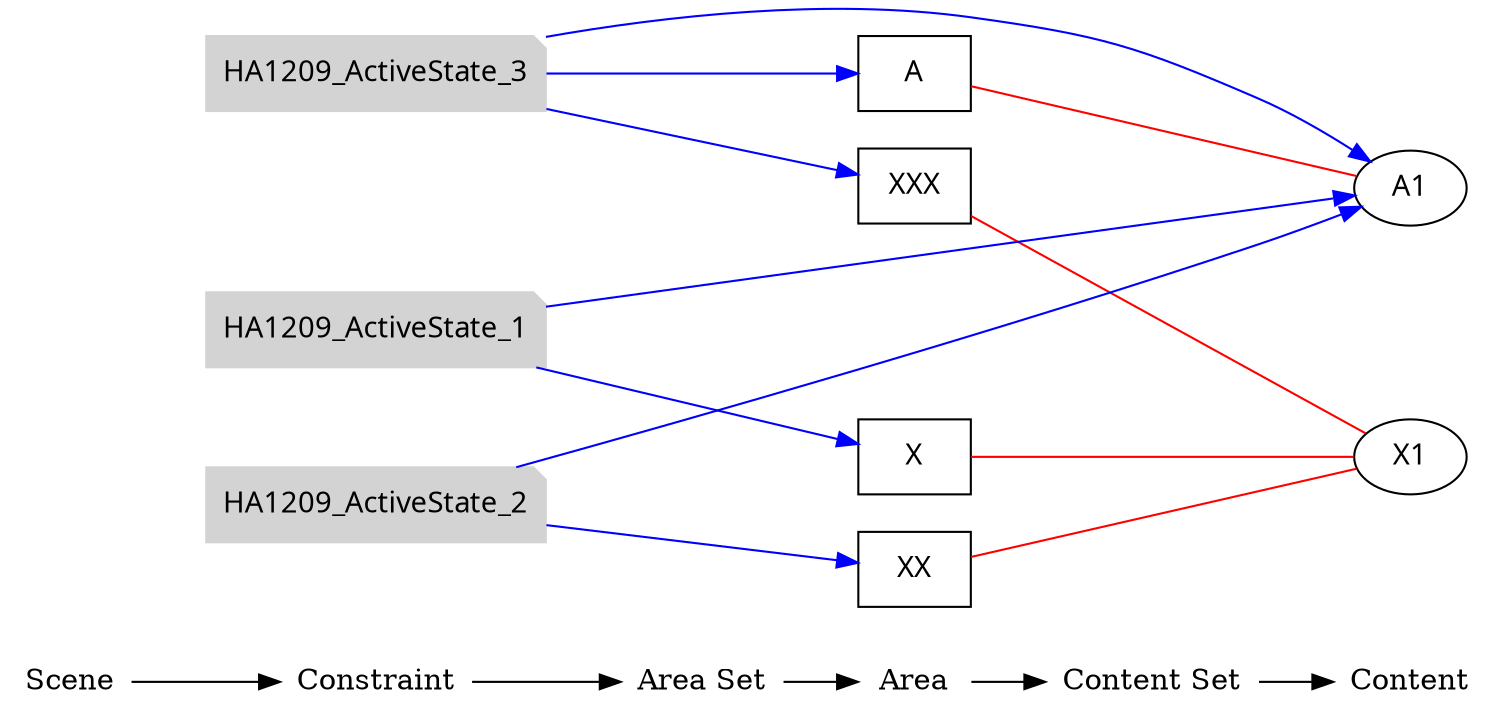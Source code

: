 digraph rule_objects_graph {
	rankdir = LR;
	charset="utf-8";
	clusterrank = global;
	
	node [shape = plaintext];
	Scene -> Constraint -> "Area Set" -> Area -> "Content Set" -> Content; 
	{ rank = same;
		node [shape = box];
		{
			Area;

			e1 [label="A", fontname="Meiryo UI"];
			e2 [label="X", fontname="Meiryo UI"];
			e3 [label="XX", fontname="Meiryo UI"];
			e4 [label="XXX", fontname="Meiryo UI"];
		}
	}
	
	{ rank = same;
		node [shape = ellipse];
		{
			Content;

			e5 [label="A1", fontname="Meiryo UI"];
			e6 [label="X1", fontname="Meiryo UI"];

		}
	}
	
	{
		subgraph subareaset {
			"Area Set";
			node [shape = box, style = filled, color = lightpink];


		}
	}


	
	{
		subgraph subcontentset {
			"Content Set";
			node [shape = ellipse, style = filled, color = palegreen];


		}
	}



	

	

	e1 -> e5 [dir=none, color=red];
	e2 -> e6 [dir=none, color=red];
	e3 -> e6 [dir=none, color=red];
	e4 -> e6 [dir=none, color=red];
	

	

	subgraph scene { rank = same;
		node [shape = circle, style = filled, color = lightblue];
		{
			"Scene";

		}
	}

	{ rank = same;
		node [shape = note, style = filled, color = lightgrey];
		{
			"Constraint";
			e7 [label="HA1209_ActiveState_1", fontname="Meiryo UI"];
			e8 [label="HA1209_ActiveState_2", fontname="Meiryo UI"];
			e9 [label="HA1209_ActiveState_3", fontname="Meiryo UI"];
		}
	}
	
	{ rank = same;
		node [shape = note, style = filled, color = lavenderblush2];
		{
			"Constraint";
		}
	}

	{ rank = same;
		node [shape = note, style = filled, color = lightpink2];
		{
			"Constraint";
		}
	}

	e7 -> e5 [color=blue];
	e7 -> e2 [color=blue];
	e8 -> e3 [color=blue];
	e8 -> e5 [color=blue];
	e9 -> e1 [color=blue];
	e9 -> e5 [color=blue];
	e9 -> e4 [color=blue];
	

	

	
}

